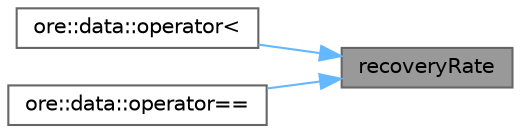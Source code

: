 digraph "recoveryRate"
{
 // INTERACTIVE_SVG=YES
 // LATEX_PDF_SIZE
  bgcolor="transparent";
  edge [fontname=Helvetica,fontsize=10,labelfontname=Helvetica,labelfontsize=10];
  node [fontname=Helvetica,fontsize=10,shape=box,height=0.2,width=0.4];
  rankdir="RL";
  Node1 [label="recoveryRate",height=0.2,width=0.4,color="gray40", fillcolor="grey60", style="filled", fontcolor="black",tooltip="Return the recovery rate if it is set, otherwise Null<Real>()"];
  Node1 -> Node2 [dir="back",color="steelblue1",style="solid"];
  Node2 [label="ore::data::operator\<",height=0.2,width=0.4,color="grey40", fillcolor="white", style="filled",URL="$namespaceore_1_1data.html#a7b328294ab89ca0a333624e7f7c91e10",tooltip=" "];
  Node1 -> Node3 [dir="back",color="steelblue1",style="solid"];
  Node3 [label="ore::data::operator==",height=0.2,width=0.4,color="grey40", fillcolor="white", style="filled",URL="$namespaceore_1_1data.html#a6639d4b4ad807650a2594dfa7a7a110d",tooltip=" "];
}
